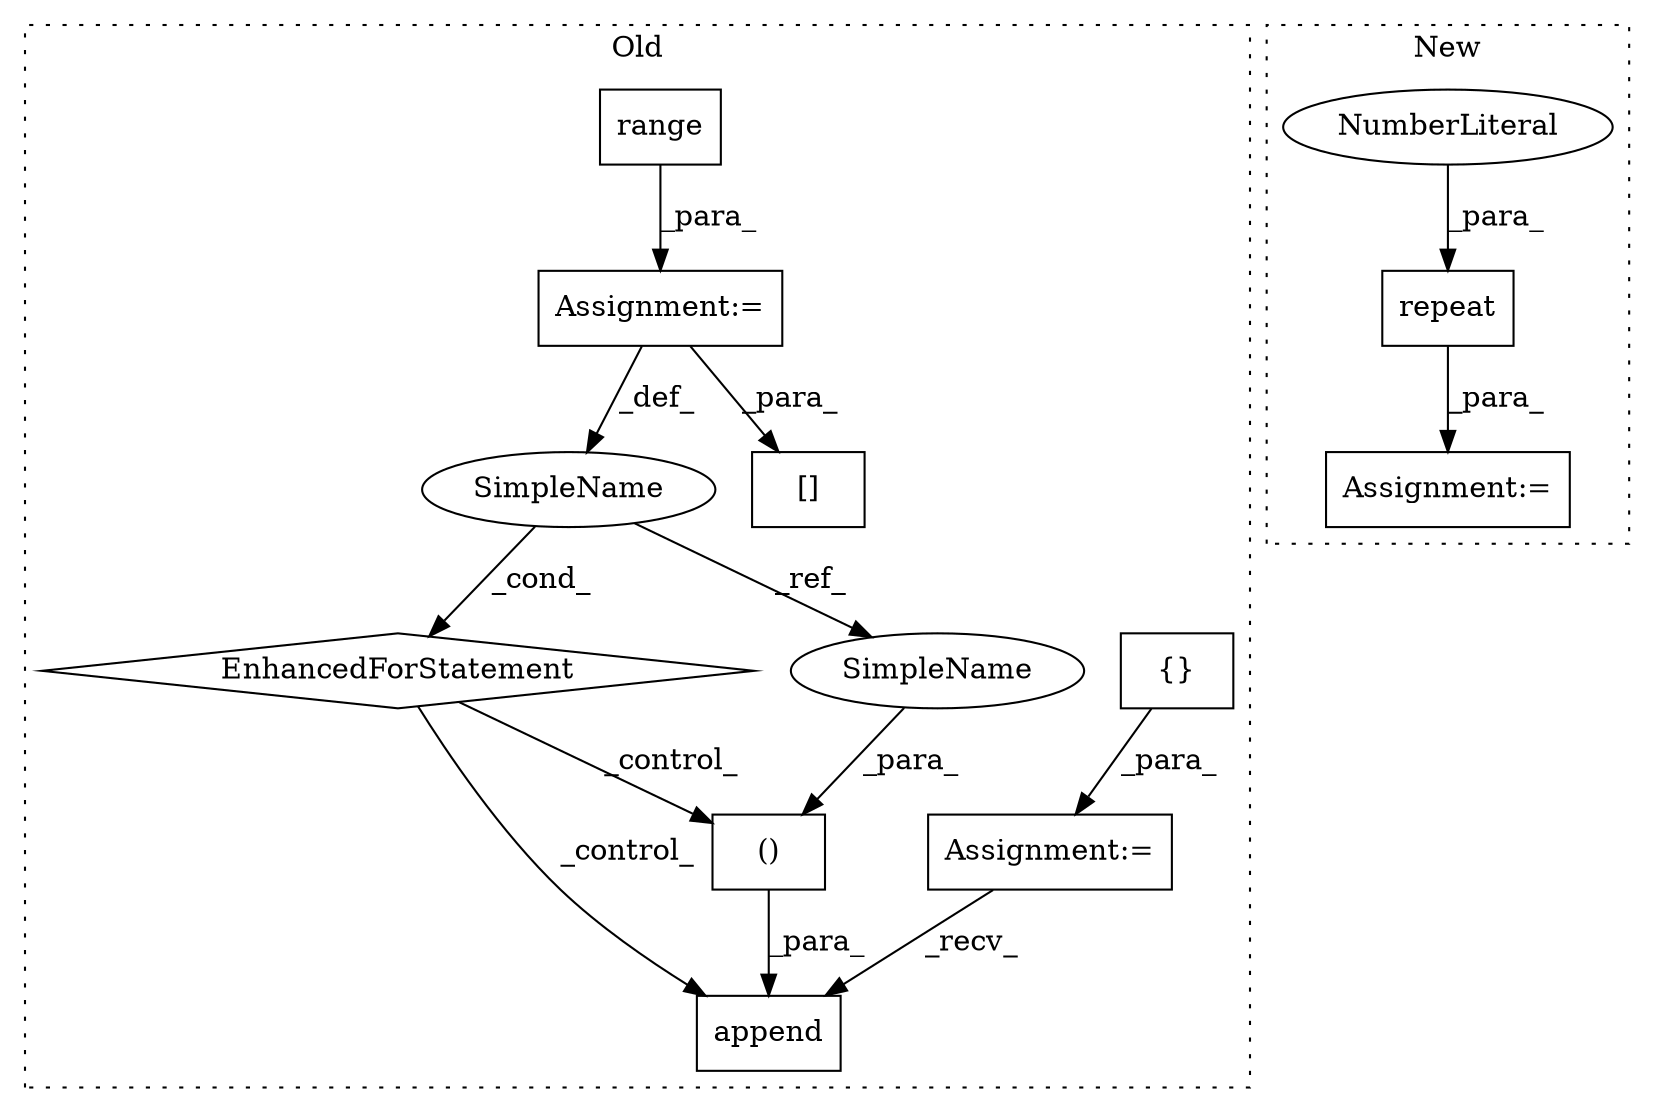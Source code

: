 digraph G {
subgraph cluster0 {
1 [label="append" a="32" s="874,920" l="7,1" shape="box"];
3 [label="Assignment:=" a="7" s="476" l="1" shape="box"];
4 [label="Assignment:=" a="7" s="542,627" l="53,2" shape="box"];
5 [label="EnhancedForStatement" a="70" s="542,627" l="53,2" shape="diamond"];
6 [label="SimpleName" a="42" s="599" l="1" shape="ellipse"];
7 [label="{}" a="4" s="501,507" l="1,1" shape="box"];
9 [label="()" a="106" s="903" l="15" shape="box"];
10 [label="range" a="32" s="603,626" l="6,1" shape="box"];
12 [label="[]" a="2" s="741,778" l="22,2" shape="box"];
13 [label="SimpleName" a="42" s="903" l="1" shape="ellipse"];
label = "Old";
style="dotted";
}
subgraph cluster1 {
2 [label="repeat" a="32" s="559,584" l="7,1" shape="box"];
8 [label="Assignment:=" a="7" s="547" l="1" shape="box"];
11 [label="NumberLiteral" a="34" s="566" l="1" shape="ellipse"];
label = "New";
style="dotted";
}
2 -> 8 [label="_para_"];
3 -> 1 [label="_recv_"];
4 -> 12 [label="_para_"];
4 -> 6 [label="_def_"];
5 -> 1 [label="_control_"];
5 -> 9 [label="_control_"];
6 -> 13 [label="_ref_"];
6 -> 5 [label="_cond_"];
7 -> 3 [label="_para_"];
9 -> 1 [label="_para_"];
10 -> 4 [label="_para_"];
11 -> 2 [label="_para_"];
13 -> 9 [label="_para_"];
}